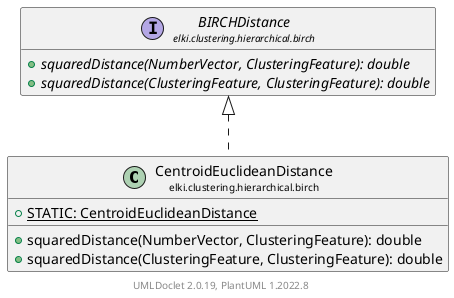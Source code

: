 @startuml
    remove .*\.(Instance|Par|Parameterizer|Factory)$
    set namespaceSeparator none
    hide empty fields
    hide empty methods

    class "<size:14>CentroidEuclideanDistance\n<size:10>elki.clustering.hierarchical.birch" as elki.clustering.hierarchical.birch.CentroidEuclideanDistance [[CentroidEuclideanDistance.html]] {
        {static} +STATIC: CentroidEuclideanDistance
        +squaredDistance(NumberVector, ClusteringFeature): double
        +squaredDistance(ClusteringFeature, ClusteringFeature): double
    }

    interface "<size:14>BIRCHDistance\n<size:10>elki.clustering.hierarchical.birch" as elki.clustering.hierarchical.birch.BIRCHDistance [[BIRCHDistance.html]] {
        {abstract} +squaredDistance(NumberVector, ClusteringFeature): double
        {abstract} +squaredDistance(ClusteringFeature, ClusteringFeature): double
    }
    class "<size:14>CentroidEuclideanDistance.Par\n<size:10>elki.clustering.hierarchical.birch" as elki.clustering.hierarchical.birch.CentroidEuclideanDistance.Par [[CentroidEuclideanDistance.Par.html]]

    elki.clustering.hierarchical.birch.BIRCHDistance <|.. elki.clustering.hierarchical.birch.CentroidEuclideanDistance
    elki.clustering.hierarchical.birch.CentroidEuclideanDistance +-- elki.clustering.hierarchical.birch.CentroidEuclideanDistance.Par

    center footer UMLDoclet 2.0.19, PlantUML 1.2022.8
@enduml
